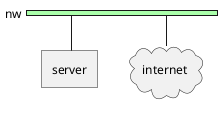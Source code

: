 @startuml
<style>
    root {
        shadowing 0
    }
</style>
nwdiag {
    network nw {
        color = "AAFFAA"
        server
        internet [shape = cloud]
    }
}
@enduml
